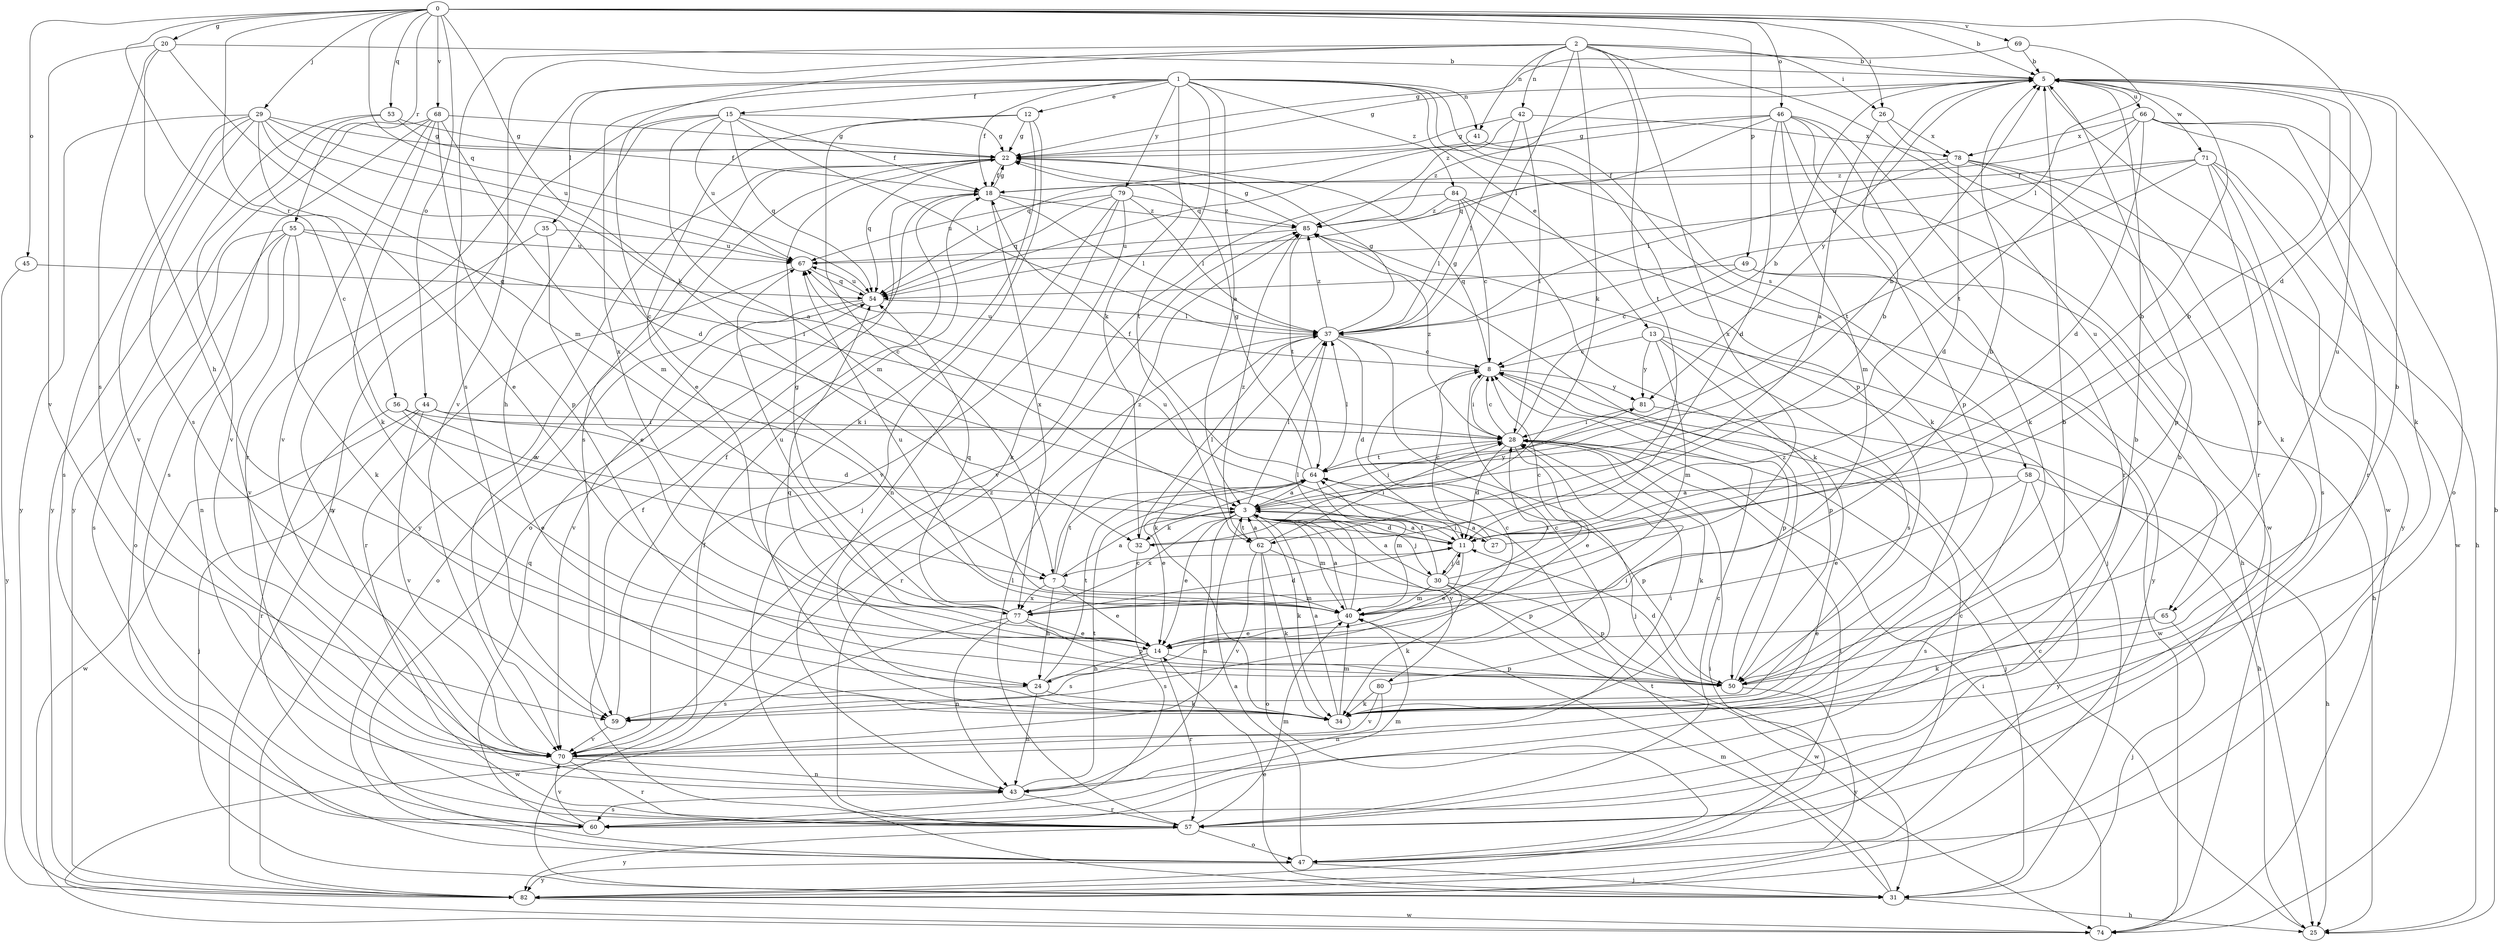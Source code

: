 strict digraph  {
0;
1;
2;
3;
5;
7;
8;
11;
12;
13;
14;
15;
18;
20;
22;
24;
25;
26;
27;
28;
29;
30;
31;
32;
34;
35;
37;
40;
41;
42;
43;
44;
45;
46;
47;
49;
50;
53;
54;
55;
56;
57;
58;
59;
60;
62;
64;
65;
66;
67;
68;
69;
70;
71;
74;
77;
78;
79;
80;
81;
82;
84;
85;
0 -> 5  [label=b];
0 -> 7  [label=c];
0 -> 11  [label=d];
0 -> 20  [label=g];
0 -> 26  [label=i];
0 -> 29  [label=j];
0 -> 32  [label=k];
0 -> 44  [label=o];
0 -> 45  [label=o];
0 -> 46  [label=o];
0 -> 49  [label=p];
0 -> 53  [label=q];
0 -> 54  [label=q];
0 -> 55  [label=r];
0 -> 56  [label=r];
0 -> 68  [label=v];
0 -> 69  [label=v];
1 -> 3  [label=a];
1 -> 12  [label=e];
1 -> 13  [label=e];
1 -> 15  [label=f];
1 -> 18  [label=f];
1 -> 32  [label=k];
1 -> 35  [label=l];
1 -> 41  [label=n];
1 -> 50  [label=p];
1 -> 57  [label=r];
1 -> 58  [label=s];
1 -> 62  [label=t];
1 -> 77  [label=x];
1 -> 79  [label=y];
1 -> 84  [label=z];
2 -> 5  [label=b];
2 -> 7  [label=c];
2 -> 26  [label=i];
2 -> 32  [label=k];
2 -> 37  [label=l];
2 -> 41  [label=n];
2 -> 42  [label=n];
2 -> 59  [label=s];
2 -> 62  [label=t];
2 -> 65  [label=u];
2 -> 70  [label=v];
2 -> 77  [label=x];
3 -> 11  [label=d];
3 -> 14  [label=e];
3 -> 27  [label=i];
3 -> 28  [label=i];
3 -> 30  [label=j];
3 -> 32  [label=k];
3 -> 34  [label=k];
3 -> 37  [label=l];
3 -> 40  [label=m];
3 -> 43  [label=n];
3 -> 62  [label=t];
3 -> 77  [label=x];
3 -> 80  [label=y];
3 -> 81  [label=y];
5 -> 22  [label=g];
5 -> 65  [label=u];
5 -> 66  [label=u];
5 -> 71  [label=w];
5 -> 74  [label=w];
5 -> 81  [label=y];
5 -> 85  [label=z];
7 -> 3  [label=a];
7 -> 14  [label=e];
7 -> 24  [label=h];
7 -> 40  [label=m];
7 -> 64  [label=t];
7 -> 77  [label=x];
7 -> 85  [label=z];
8 -> 22  [label=g];
8 -> 28  [label=i];
8 -> 50  [label=p];
8 -> 67  [label=u];
8 -> 81  [label=y];
11 -> 3  [label=a];
11 -> 5  [label=b];
11 -> 7  [label=c];
11 -> 14  [label=e];
11 -> 30  [label=j];
11 -> 67  [label=u];
12 -> 7  [label=c];
12 -> 14  [label=e];
12 -> 22  [label=g];
12 -> 31  [label=j];
12 -> 34  [label=k];
13 -> 8  [label=c];
13 -> 40  [label=m];
13 -> 50  [label=p];
13 -> 59  [label=s];
13 -> 74  [label=w];
13 -> 81  [label=y];
14 -> 24  [label=h];
14 -> 50  [label=p];
14 -> 57  [label=r];
14 -> 59  [label=s];
15 -> 18  [label=f];
15 -> 22  [label=g];
15 -> 24  [label=h];
15 -> 37  [label=l];
15 -> 40  [label=m];
15 -> 54  [label=q];
15 -> 67  [label=u];
15 -> 82  [label=y];
18 -> 22  [label=g];
18 -> 37  [label=l];
18 -> 47  [label=o];
18 -> 77  [label=x];
18 -> 85  [label=z];
20 -> 5  [label=b];
20 -> 24  [label=h];
20 -> 40  [label=m];
20 -> 59  [label=s];
20 -> 70  [label=v];
22 -> 18  [label=f];
22 -> 54  [label=q];
22 -> 59  [label=s];
22 -> 70  [label=v];
22 -> 82  [label=y];
24 -> 8  [label=c];
24 -> 34  [label=k];
24 -> 43  [label=n];
24 -> 59  [label=s];
24 -> 64  [label=t];
25 -> 5  [label=b];
25 -> 8  [label=c];
26 -> 3  [label=a];
26 -> 57  [label=r];
26 -> 78  [label=x];
27 -> 3  [label=a];
27 -> 5  [label=b];
27 -> 8  [label=c];
28 -> 5  [label=b];
28 -> 8  [label=c];
28 -> 11  [label=d];
28 -> 14  [label=e];
28 -> 31  [label=j];
28 -> 34  [label=k];
28 -> 64  [label=t];
28 -> 85  [label=z];
29 -> 3  [label=a];
29 -> 11  [label=d];
29 -> 14  [label=e];
29 -> 22  [label=g];
29 -> 59  [label=s];
29 -> 60  [label=s];
29 -> 67  [label=u];
29 -> 70  [label=v];
29 -> 82  [label=y];
30 -> 3  [label=a];
30 -> 8  [label=c];
30 -> 11  [label=d];
30 -> 34  [label=k];
30 -> 40  [label=m];
30 -> 50  [label=p];
30 -> 64  [label=t];
30 -> 74  [label=w];
31 -> 14  [label=e];
31 -> 18  [label=f];
31 -> 25  [label=h];
31 -> 40  [label=m];
31 -> 64  [label=t];
32 -> 5  [label=b];
32 -> 37  [label=l];
32 -> 60  [label=s];
34 -> 3  [label=a];
34 -> 40  [label=m];
35 -> 14  [label=e];
35 -> 43  [label=n];
35 -> 67  [label=u];
37 -> 8  [label=c];
37 -> 11  [label=d];
37 -> 22  [label=g];
37 -> 31  [label=j];
37 -> 34  [label=k];
37 -> 57  [label=r];
37 -> 85  [label=z];
40 -> 3  [label=a];
40 -> 14  [label=e];
40 -> 28  [label=i];
40 -> 37  [label=l];
40 -> 67  [label=u];
41 -> 34  [label=k];
41 -> 54  [label=q];
42 -> 22  [label=g];
42 -> 28  [label=i];
42 -> 37  [label=l];
42 -> 54  [label=q];
42 -> 78  [label=x];
43 -> 5  [label=b];
43 -> 57  [label=r];
43 -> 60  [label=s];
43 -> 64  [label=t];
44 -> 11  [label=d];
44 -> 28  [label=i];
44 -> 31  [label=j];
44 -> 70  [label=v];
44 -> 74  [label=w];
45 -> 54  [label=q];
45 -> 82  [label=y];
46 -> 11  [label=d];
46 -> 22  [label=g];
46 -> 34  [label=k];
46 -> 40  [label=m];
46 -> 50  [label=p];
46 -> 54  [label=q];
46 -> 57  [label=r];
46 -> 74  [label=w];
46 -> 85  [label=z];
47 -> 3  [label=a];
47 -> 8  [label=c];
47 -> 28  [label=i];
47 -> 31  [label=j];
47 -> 82  [label=y];
49 -> 8  [label=c];
49 -> 25  [label=h];
49 -> 54  [label=q];
49 -> 82  [label=y];
50 -> 5  [label=b];
50 -> 11  [label=d];
50 -> 54  [label=q];
50 -> 82  [label=y];
50 -> 85  [label=z];
53 -> 18  [label=f];
53 -> 22  [label=g];
53 -> 70  [label=v];
53 -> 82  [label=y];
54 -> 37  [label=l];
54 -> 47  [label=o];
54 -> 67  [label=u];
54 -> 70  [label=v];
55 -> 28  [label=i];
55 -> 34  [label=k];
55 -> 43  [label=n];
55 -> 47  [label=o];
55 -> 60  [label=s];
55 -> 67  [label=u];
55 -> 70  [label=v];
56 -> 3  [label=a];
56 -> 14  [label=e];
56 -> 28  [label=i];
56 -> 57  [label=r];
57 -> 5  [label=b];
57 -> 8  [label=c];
57 -> 18  [label=f];
57 -> 37  [label=l];
57 -> 40  [label=m];
57 -> 47  [label=o];
57 -> 82  [label=y];
58 -> 3  [label=a];
58 -> 14  [label=e];
58 -> 25  [label=h];
58 -> 60  [label=s];
58 -> 82  [label=y];
59 -> 18  [label=f];
59 -> 28  [label=i];
59 -> 70  [label=v];
60 -> 40  [label=m];
60 -> 54  [label=q];
60 -> 70  [label=v];
62 -> 3  [label=a];
62 -> 28  [label=i];
62 -> 34  [label=k];
62 -> 47  [label=o];
62 -> 50  [label=p];
62 -> 70  [label=v];
62 -> 85  [label=z];
64 -> 3  [label=a];
64 -> 5  [label=b];
64 -> 14  [label=e];
64 -> 18  [label=f];
64 -> 22  [label=g];
64 -> 37  [label=l];
64 -> 40  [label=m];
64 -> 50  [label=p];
65 -> 14  [label=e];
65 -> 31  [label=j];
65 -> 34  [label=k];
66 -> 11  [label=d];
66 -> 34  [label=k];
66 -> 47  [label=o];
66 -> 57  [label=r];
66 -> 64  [label=t];
66 -> 78  [label=x];
66 -> 85  [label=z];
67 -> 54  [label=q];
67 -> 57  [label=r];
68 -> 22  [label=g];
68 -> 34  [label=k];
68 -> 40  [label=m];
68 -> 50  [label=p];
68 -> 60  [label=s];
68 -> 70  [label=v];
68 -> 82  [label=y];
69 -> 5  [label=b];
69 -> 22  [label=g];
69 -> 37  [label=l];
70 -> 5  [label=b];
70 -> 28  [label=i];
70 -> 43  [label=n];
70 -> 57  [label=r];
70 -> 85  [label=z];
71 -> 18  [label=f];
71 -> 25  [label=h];
71 -> 50  [label=p];
71 -> 60  [label=s];
71 -> 64  [label=t];
71 -> 67  [label=u];
71 -> 82  [label=y];
74 -> 28  [label=i];
77 -> 5  [label=b];
77 -> 11  [label=d];
77 -> 14  [label=e];
77 -> 22  [label=g];
77 -> 43  [label=n];
77 -> 50  [label=p];
77 -> 54  [label=q];
77 -> 67  [label=u];
77 -> 74  [label=w];
78 -> 11  [label=d];
78 -> 18  [label=f];
78 -> 34  [label=k];
78 -> 37  [label=l];
78 -> 50  [label=p];
78 -> 74  [label=w];
79 -> 34  [label=k];
79 -> 37  [label=l];
79 -> 43  [label=n];
79 -> 54  [label=q];
79 -> 67  [label=u];
79 -> 70  [label=v];
79 -> 85  [label=z];
80 -> 8  [label=c];
80 -> 34  [label=k];
80 -> 43  [label=n];
80 -> 70  [label=v];
81 -> 25  [label=h];
81 -> 28  [label=i];
82 -> 28  [label=i];
82 -> 74  [label=w];
84 -> 8  [label=c];
84 -> 25  [label=h];
84 -> 34  [label=k];
84 -> 37  [label=l];
84 -> 70  [label=v];
84 -> 85  [label=z];
85 -> 22  [label=g];
85 -> 31  [label=j];
85 -> 64  [label=t];
85 -> 67  [label=u];
}
